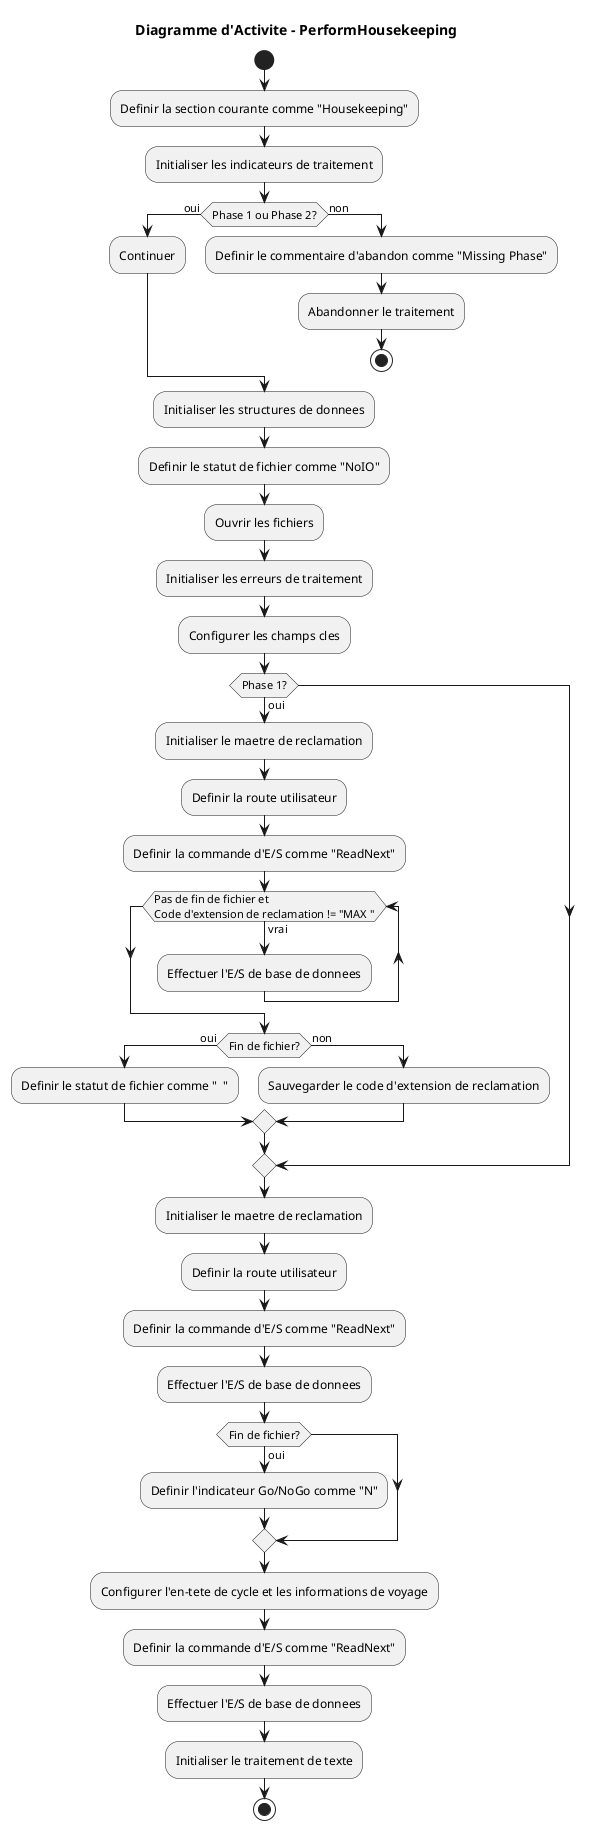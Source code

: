 @startuml PerformHousekeeping Activity

title Diagramme d'Activite - PerformHousekeeping

start

:Definir la section courante comme "Housekeeping";
:Initialiser les indicateurs de traitement;

if (Phase 1 ou Phase 2?) then (oui)
  :Continuer;
else (non)
  :Definir le commentaire d'abandon comme "Missing Phase";
  :Abandonner le traitement;
  stop
endif

:Initialiser les structures de donnees;
:Definir le statut de fichier comme "NoIO";
:Ouvrir les fichiers;
:Initialiser les erreurs de traitement;
:Configurer les champs cles;

if (Phase 1?) then (oui)
  :Initialiser le maetre de reclamation;
  :Definir la route utilisateur;
  :Definir la commande d'E/S comme "ReadNext";
  
  while (Pas de fin de fichier et\nCode d'extension de reclamation != "MAX ") is (vrai)
    :Effectuer l'E/S de base de donnees;
  endwhile
  
  if (Fin de fichier?) then (oui)
    :Definir le statut de fichier comme "  ";
  else (non)
    :Sauvegarder le code d'extension de reclamation;
  endif
endif

:Initialiser le maetre de reclamation;
:Definir la route utilisateur;
:Definir la commande d'E/S comme "ReadNext";
:Effectuer l'E/S de base de donnees;

if (Fin de fichier?) then (oui)
  :Definir l'indicateur Go/NoGo comme "N";
endif

:Configurer l'en-tete de cycle et les informations de voyage;
:Definir la commande d'E/S comme "ReadNext";
:Effectuer l'E/S de base de donnees;
:Initialiser le traitement de texte;

stop

@enduml
